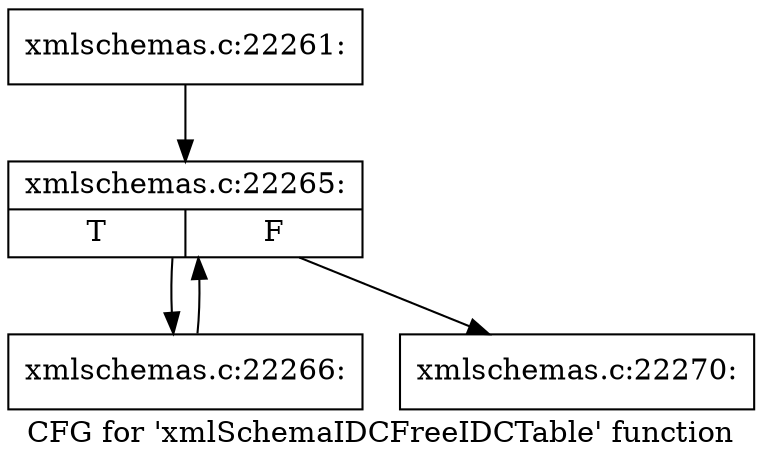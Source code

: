 digraph "CFG for 'xmlSchemaIDCFreeIDCTable' function" {
	label="CFG for 'xmlSchemaIDCFreeIDCTable' function";

	Node0x546fa10 [shape=record,label="{xmlschemas.c:22261:}"];
	Node0x546fa10 -> Node0x546fc80;
	Node0x546fc80 [shape=record,label="{xmlschemas.c:22265:|{<s0>T|<s1>F}}"];
	Node0x546fc80 -> Node0x5477530;
	Node0x546fc80 -> Node0x546fe60;
	Node0x5477530 [shape=record,label="{xmlschemas.c:22266:}"];
	Node0x5477530 -> Node0x546fc80;
	Node0x546fe60 [shape=record,label="{xmlschemas.c:22270:}"];
}
